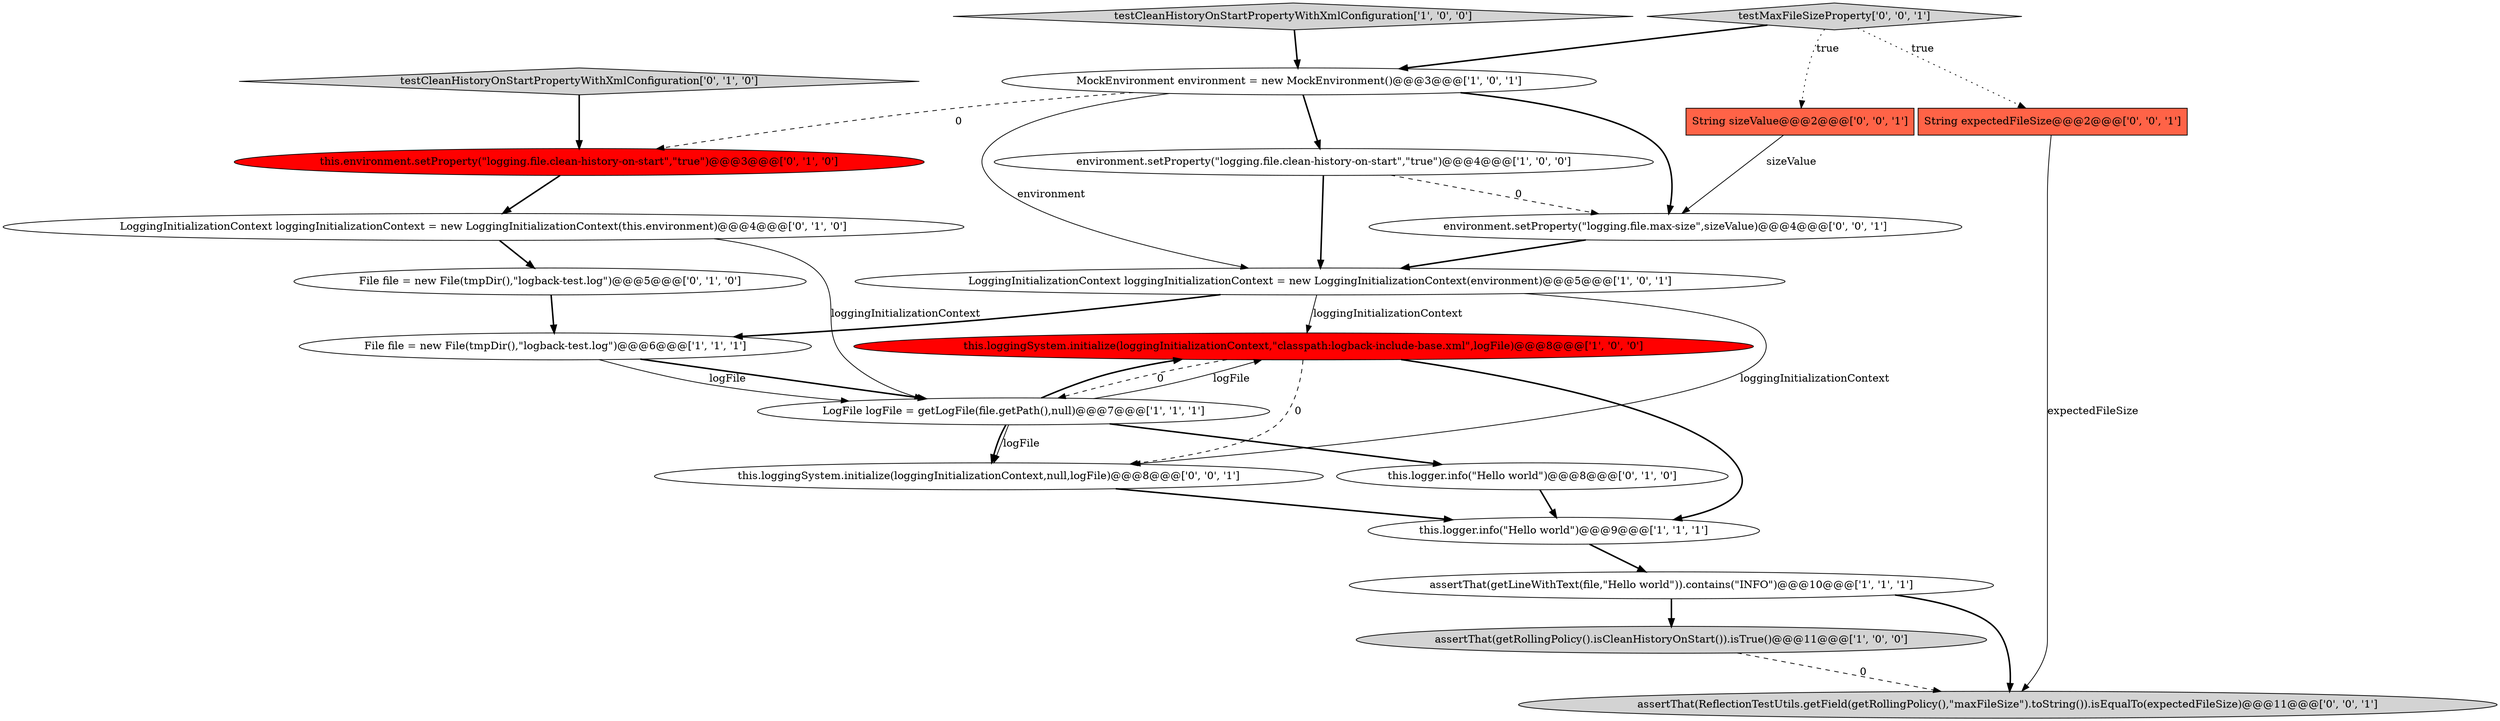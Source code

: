 digraph {
6 [style = filled, label = "this.logger.info(\"Hello world\")@@@9@@@['1', '1', '1']", fillcolor = white, shape = ellipse image = "AAA0AAABBB1BBB"];
15 [style = filled, label = "String sizeValue@@@2@@@['0', '0', '1']", fillcolor = tomato, shape = box image = "AAA0AAABBB3BBB"];
10 [style = filled, label = "LoggingInitializationContext loggingInitializationContext = new LoggingInitializationContext(this.environment)@@@4@@@['0', '1', '0']", fillcolor = white, shape = ellipse image = "AAA0AAABBB2BBB"];
8 [style = filled, label = "LoggingInitializationContext loggingInitializationContext = new LoggingInitializationContext(environment)@@@5@@@['1', '0', '1']", fillcolor = white, shape = ellipse image = "AAA0AAABBB1BBB"];
3 [style = filled, label = "assertThat(getRollingPolicy().isCleanHistoryOnStart()).isTrue()@@@11@@@['1', '0', '0']", fillcolor = lightgray, shape = ellipse image = "AAA0AAABBB1BBB"];
4 [style = filled, label = "LogFile logFile = getLogFile(file.getPath(),null)@@@7@@@['1', '1', '1']", fillcolor = white, shape = ellipse image = "AAA0AAABBB1BBB"];
7 [style = filled, label = "testCleanHistoryOnStartPropertyWithXmlConfiguration['1', '0', '0']", fillcolor = lightgray, shape = diamond image = "AAA0AAABBB1BBB"];
20 [style = filled, label = "String expectedFileSize@@@2@@@['0', '0', '1']", fillcolor = tomato, shape = box image = "AAA0AAABBB3BBB"];
5 [style = filled, label = "this.loggingSystem.initialize(loggingInitializationContext,\"classpath:logback-include-base.xml\",logFile)@@@8@@@['1', '0', '0']", fillcolor = red, shape = ellipse image = "AAA1AAABBB1BBB"];
17 [style = filled, label = "environment.setProperty(\"logging.file.max-size\",sizeValue)@@@4@@@['0', '0', '1']", fillcolor = white, shape = ellipse image = "AAA0AAABBB3BBB"];
13 [style = filled, label = "this.logger.info(\"Hello world\")@@@8@@@['0', '1', '0']", fillcolor = white, shape = ellipse image = "AAA0AAABBB2BBB"];
12 [style = filled, label = "testCleanHistoryOnStartPropertyWithXmlConfiguration['0', '1', '0']", fillcolor = lightgray, shape = diamond image = "AAA0AAABBB2BBB"];
9 [style = filled, label = "File file = new File(tmpDir(),\"logback-test.log\")@@@6@@@['1', '1', '1']", fillcolor = white, shape = ellipse image = "AAA0AAABBB1BBB"];
16 [style = filled, label = "assertThat(ReflectionTestUtils.getField(getRollingPolicy(),\"maxFileSize\").toString()).isEqualTo(expectedFileSize)@@@11@@@['0', '0', '1']", fillcolor = lightgray, shape = ellipse image = "AAA0AAABBB3BBB"];
2 [style = filled, label = "assertThat(getLineWithText(file,\"Hello world\")).contains(\"INFO\")@@@10@@@['1', '1', '1']", fillcolor = white, shape = ellipse image = "AAA0AAABBB1BBB"];
0 [style = filled, label = "environment.setProperty(\"logging.file.clean-history-on-start\",\"true\")@@@4@@@['1', '0', '0']", fillcolor = white, shape = ellipse image = "AAA0AAABBB1BBB"];
19 [style = filled, label = "testMaxFileSizeProperty['0', '0', '1']", fillcolor = lightgray, shape = diamond image = "AAA0AAABBB3BBB"];
1 [style = filled, label = "MockEnvironment environment = new MockEnvironment()@@@3@@@['1', '0', '1']", fillcolor = white, shape = ellipse image = "AAA0AAABBB1BBB"];
11 [style = filled, label = "File file = new File(tmpDir(),\"logback-test.log\")@@@5@@@['0', '1', '0']", fillcolor = white, shape = ellipse image = "AAA0AAABBB2BBB"];
14 [style = filled, label = "this.environment.setProperty(\"logging.file.clean-history-on-start\",\"true\")@@@3@@@['0', '1', '0']", fillcolor = red, shape = ellipse image = "AAA1AAABBB2BBB"];
18 [style = filled, label = "this.loggingSystem.initialize(loggingInitializationContext,null,logFile)@@@8@@@['0', '0', '1']", fillcolor = white, shape = ellipse image = "AAA0AAABBB3BBB"];
17->8 [style = bold, label=""];
10->4 [style = solid, label="loggingInitializationContext"];
1->8 [style = solid, label="environment"];
7->1 [style = bold, label=""];
1->14 [style = dashed, label="0"];
19->20 [style = dotted, label="true"];
20->16 [style = solid, label="expectedFileSize"];
9->4 [style = bold, label=""];
2->3 [style = bold, label=""];
4->13 [style = bold, label=""];
4->5 [style = solid, label="logFile"];
8->5 [style = solid, label="loggingInitializationContext"];
14->10 [style = bold, label=""];
4->18 [style = bold, label=""];
1->0 [style = bold, label=""];
4->18 [style = solid, label="logFile"];
19->15 [style = dotted, label="true"];
8->18 [style = solid, label="loggingInitializationContext"];
11->9 [style = bold, label=""];
5->18 [style = dashed, label="0"];
0->17 [style = dashed, label="0"];
9->4 [style = solid, label="logFile"];
5->4 [style = dashed, label="0"];
1->17 [style = bold, label=""];
6->2 [style = bold, label=""];
19->1 [style = bold, label=""];
5->6 [style = bold, label=""];
18->6 [style = bold, label=""];
12->14 [style = bold, label=""];
0->8 [style = bold, label=""];
8->9 [style = bold, label=""];
13->6 [style = bold, label=""];
15->17 [style = solid, label="sizeValue"];
4->5 [style = bold, label=""];
3->16 [style = dashed, label="0"];
10->11 [style = bold, label=""];
2->16 [style = bold, label=""];
}
